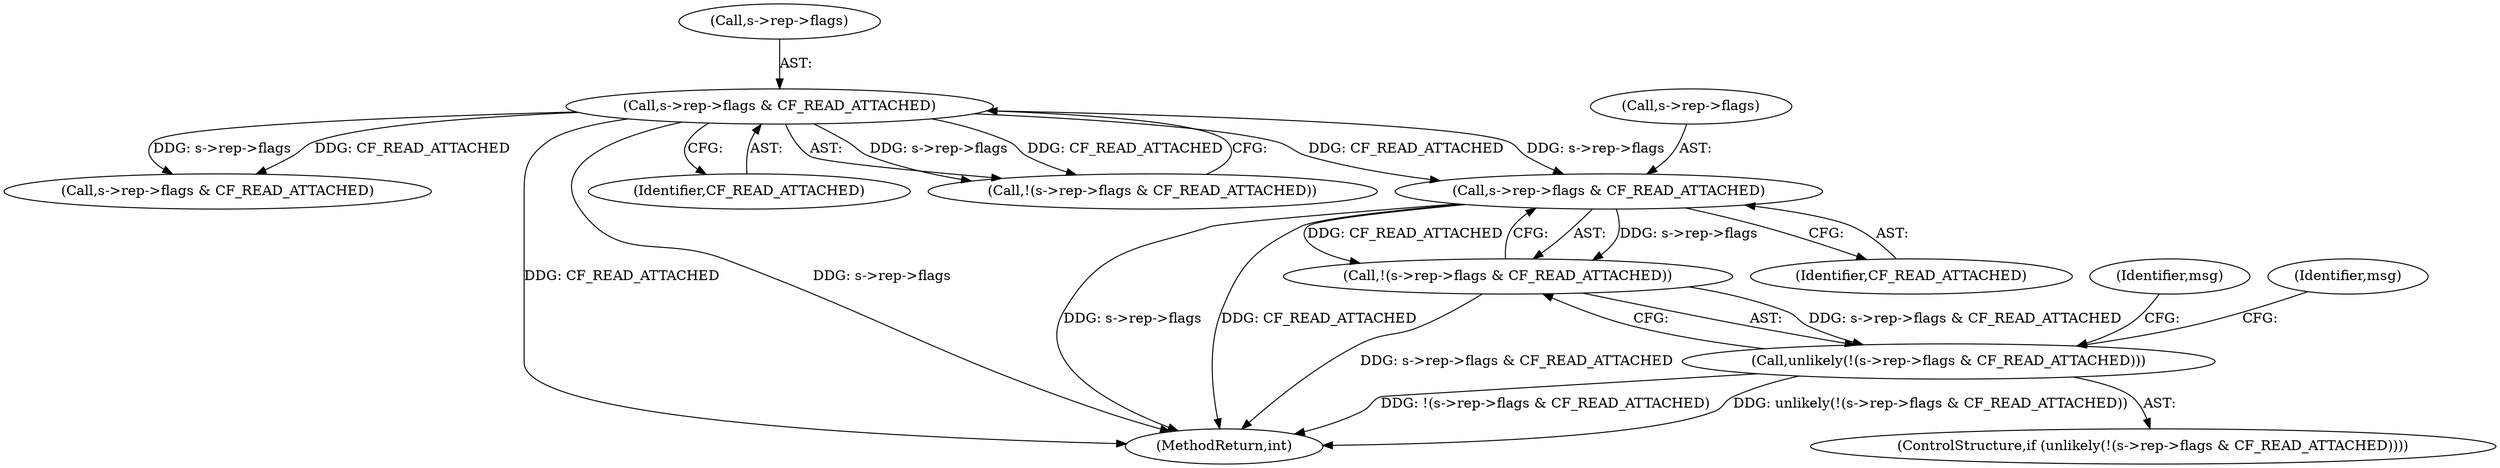 digraph "1_haproxy_b4d05093bc89f71377230228007e69a1434c1a0c_0@del" {
"1000628" [label="(Call,s->rep->flags & CF_READ_ATTACHED)"];
"1000261" [label="(Call,s->rep->flags & CF_READ_ATTACHED)"];
"1000627" [label="(Call,!(s->rep->flags & CF_READ_ATTACHED))"];
"1000626" [label="(Call,unlikely(!(s->rep->flags & CF_READ_ATTACHED)))"];
"1000511" [label="(Call,s->rep->flags & CF_READ_ATTACHED)"];
"1000261" [label="(Call,s->rep->flags & CF_READ_ATTACHED)"];
"1000262" [label="(Call,s->rep->flags)"];
"1000628" [label="(Call,s->rep->flags & CF_READ_ATTACHED)"];
"1000629" [label="(Call,s->rep->flags)"];
"1000626" [label="(Call,unlikely(!(s->rep->flags & CF_READ_ATTACHED)))"];
"1000654" [label="(Identifier,msg)"];
"1000627" [label="(Call,!(s->rep->flags & CF_READ_ATTACHED))"];
"1001006" [label="(MethodReturn,int)"];
"1000267" [label="(Identifier,CF_READ_ATTACHED)"];
"1000634" [label="(Identifier,CF_READ_ATTACHED)"];
"1000637" [label="(Identifier,msg)"];
"1000260" [label="(Call,!(s->rep->flags & CF_READ_ATTACHED))"];
"1000625" [label="(ControlStructure,if (unlikely(!(s->rep->flags & CF_READ_ATTACHED))))"];
"1000628" -> "1000627"  [label="AST: "];
"1000628" -> "1000634"  [label="CFG: "];
"1000629" -> "1000628"  [label="AST: "];
"1000634" -> "1000628"  [label="AST: "];
"1000627" -> "1000628"  [label="CFG: "];
"1000628" -> "1001006"  [label="DDG: s->rep->flags"];
"1000628" -> "1001006"  [label="DDG: CF_READ_ATTACHED"];
"1000628" -> "1000627"  [label="DDG: s->rep->flags"];
"1000628" -> "1000627"  [label="DDG: CF_READ_ATTACHED"];
"1000261" -> "1000628"  [label="DDG: s->rep->flags"];
"1000261" -> "1000628"  [label="DDG: CF_READ_ATTACHED"];
"1000261" -> "1000260"  [label="AST: "];
"1000261" -> "1000267"  [label="CFG: "];
"1000262" -> "1000261"  [label="AST: "];
"1000267" -> "1000261"  [label="AST: "];
"1000260" -> "1000261"  [label="CFG: "];
"1000261" -> "1001006"  [label="DDG: CF_READ_ATTACHED"];
"1000261" -> "1001006"  [label="DDG: s->rep->flags"];
"1000261" -> "1000260"  [label="DDG: s->rep->flags"];
"1000261" -> "1000260"  [label="DDG: CF_READ_ATTACHED"];
"1000261" -> "1000511"  [label="DDG: s->rep->flags"];
"1000261" -> "1000511"  [label="DDG: CF_READ_ATTACHED"];
"1000627" -> "1000626"  [label="AST: "];
"1000626" -> "1000627"  [label="CFG: "];
"1000627" -> "1001006"  [label="DDG: s->rep->flags & CF_READ_ATTACHED"];
"1000627" -> "1000626"  [label="DDG: s->rep->flags & CF_READ_ATTACHED"];
"1000626" -> "1000625"  [label="AST: "];
"1000637" -> "1000626"  [label="CFG: "];
"1000654" -> "1000626"  [label="CFG: "];
"1000626" -> "1001006"  [label="DDG: unlikely(!(s->rep->flags & CF_READ_ATTACHED))"];
"1000626" -> "1001006"  [label="DDG: !(s->rep->flags & CF_READ_ATTACHED)"];
}
